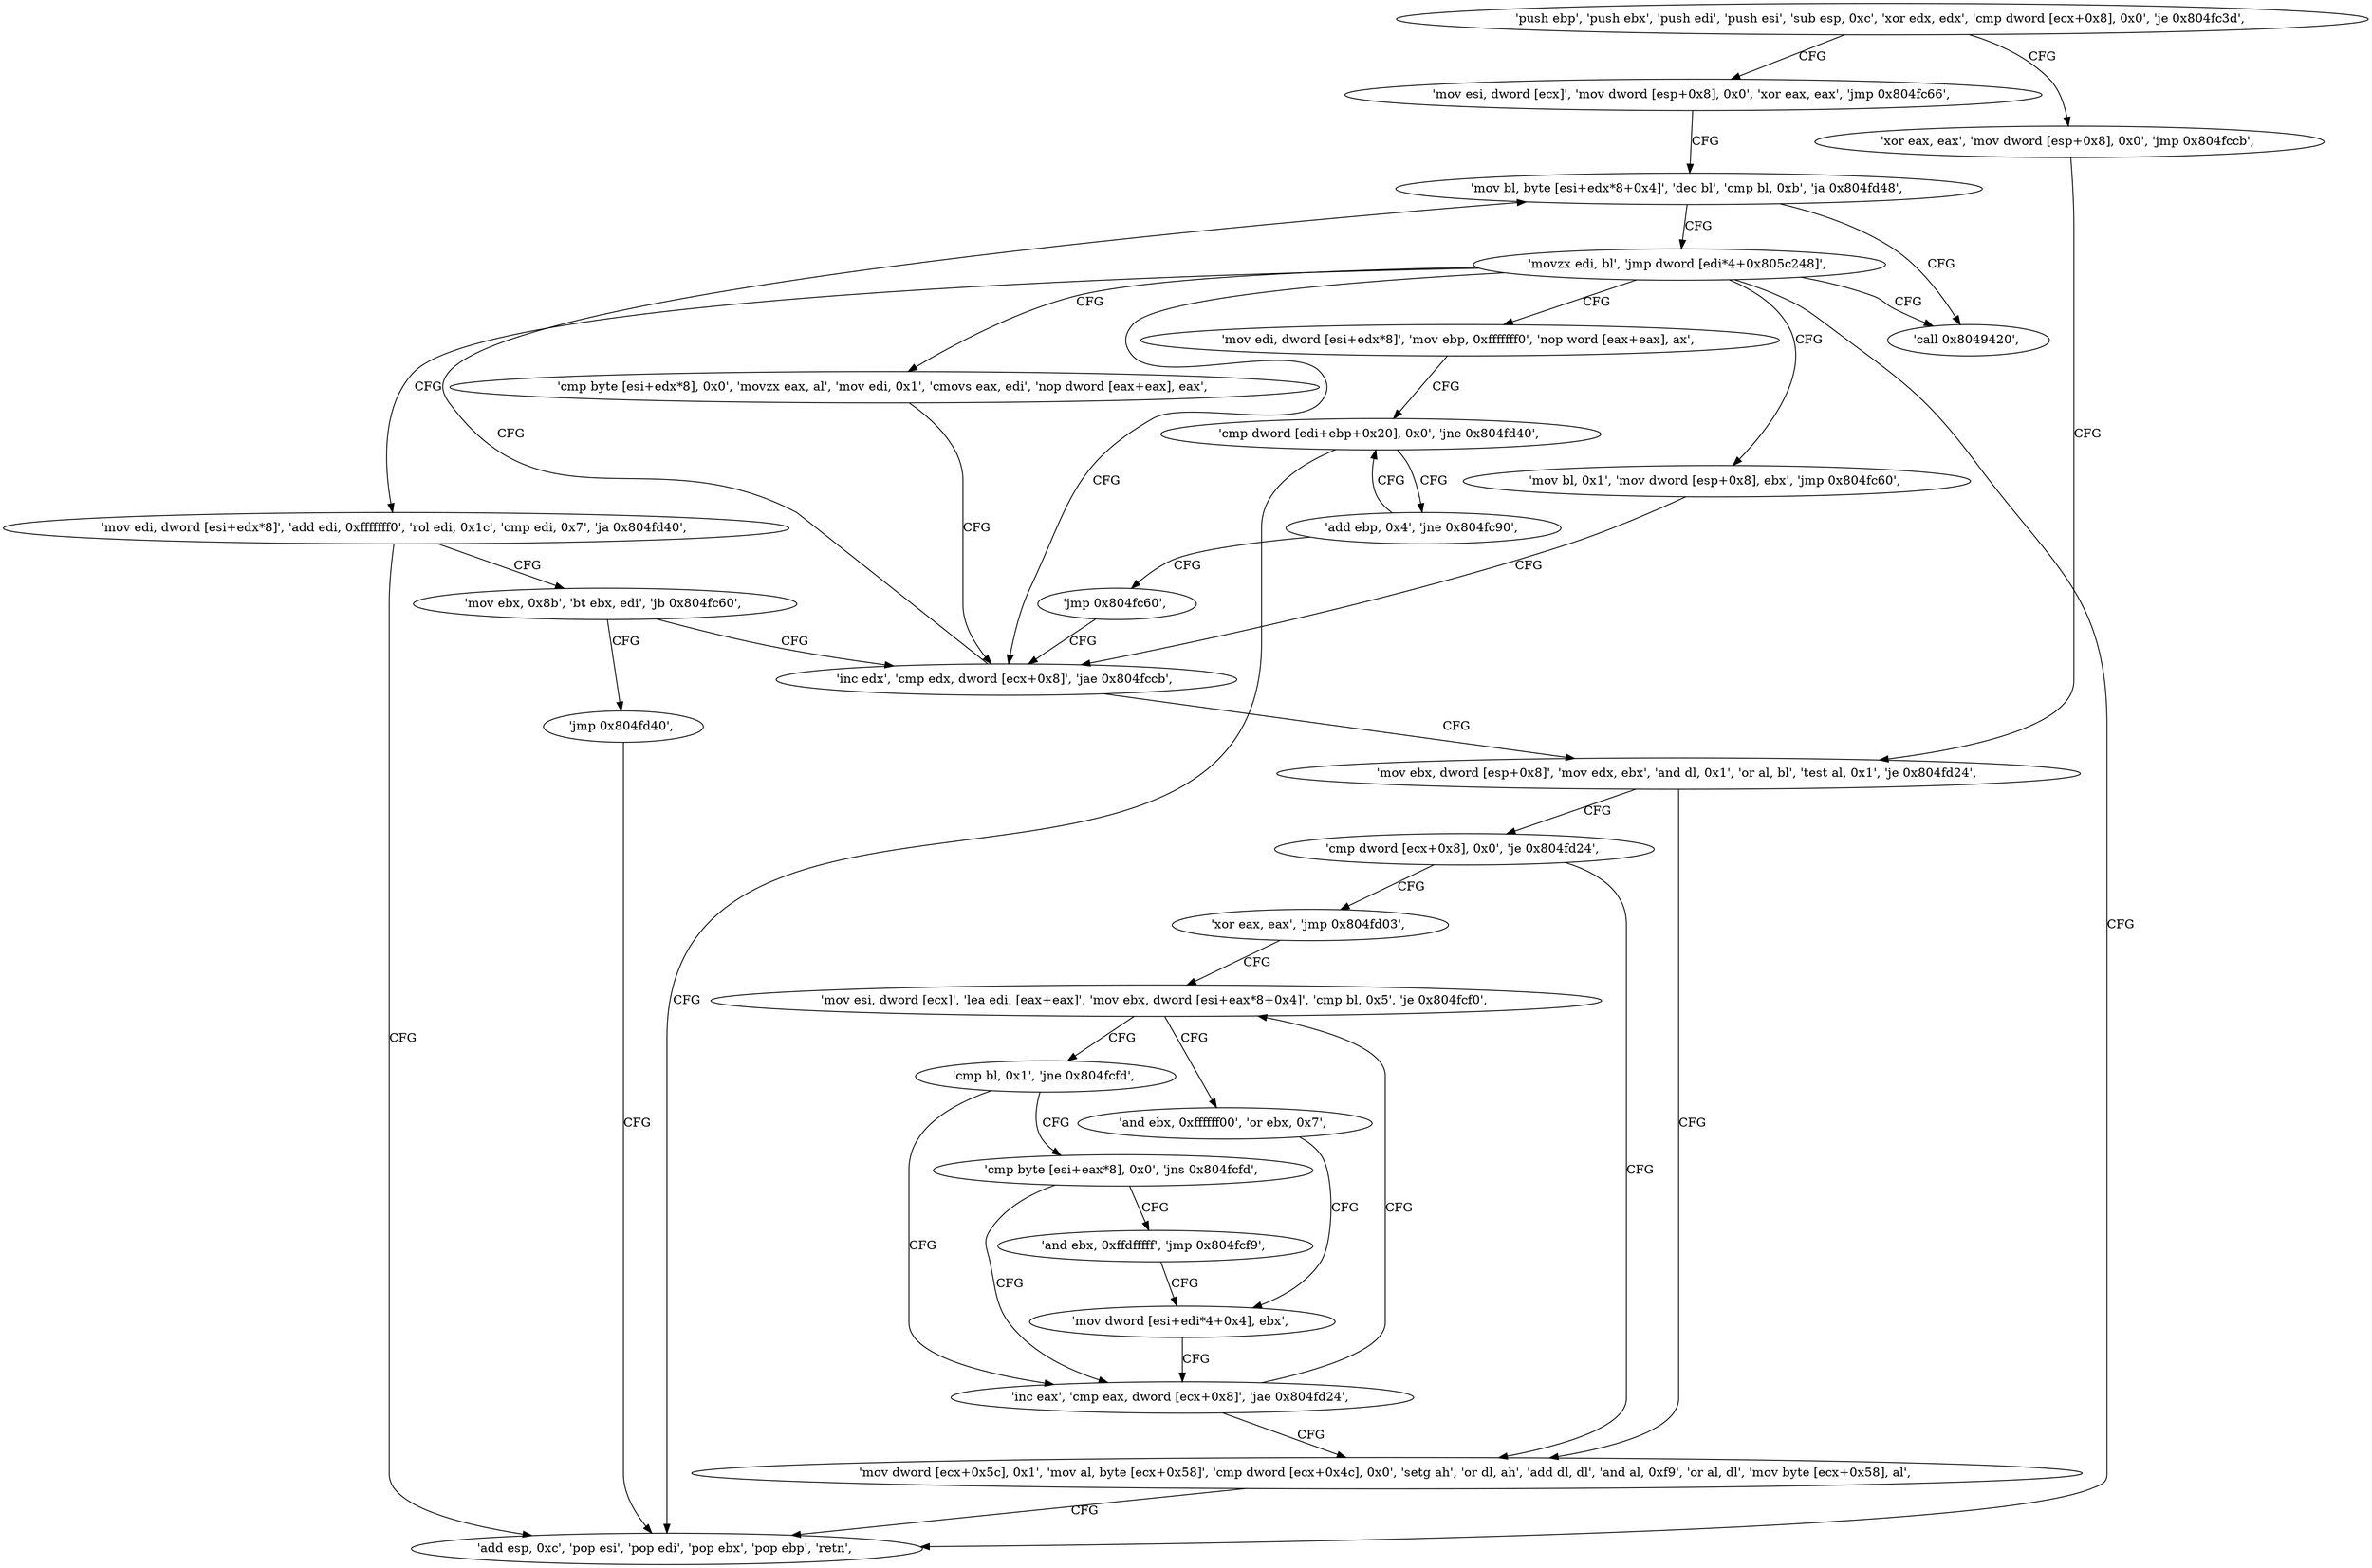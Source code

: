 digraph "func" {
"134544416" [label = "'push ebp', 'push ebx', 'push edi', 'push esi', 'sub esp, 0xc', 'xor edx, edx', 'cmp dword [ecx+0x8], 0x0', 'je 0x804fc3d', " ]
"134544445" [label = "'xor eax, eax', 'mov dword [esp+0x8], 0x0', 'jmp 0x804fccb', " ]
"134544431" [label = "'mov esi, dword [ecx]', 'mov dword [esp+0x8], 0x0', 'xor eax, eax', 'jmp 0x804fc66', " ]
"134544587" [label = "'mov ebx, dword [esp+0x8]', 'mov edx, ebx', 'and dl, 0x1', 'or al, bl', 'test al, 0x1', 'je 0x804fd24', " ]
"134544486" [label = "'mov bl, byte [esi+edx*8+0x4]', 'dec bl', 'cmp bl, 0xb', 'ja 0x804fd48', " ]
"134544676" [label = "'mov dword [ecx+0x5c], 0x1', 'mov al, byte [ecx+0x58]', 'cmp dword [ecx+0x4c], 0x0', 'setg ah', 'or dl, ah', 'add dl, dl', 'and al, 0xf9', 'or al, dl', 'mov byte [ecx+0x58], al', " ]
"134544602" [label = "'cmp dword [ecx+0x8], 0x0', 'je 0x804fd24', " ]
"134544712" [label = "'call 0x8049420', " ]
"134544501" [label = "'movzx edi, bl', 'jmp dword [edi*4+0x805c248]', " ]
"134544704" [label = "'add esp, 0xc', 'pop esi', 'pop edi', 'pop ebx', 'pop ebp', 'retn', " ]
"134544608" [label = "'xor eax, eax', 'jmp 0x804fd03', " ]
"134544460" [label = "'cmp byte [esi+edx*8], 0x0', 'movzx eax, al', 'mov edi, 0x1', 'cmovs eax, edi', 'nop dword [eax+eax], eax', " ]
"134544480" [label = "'inc edx', 'cmp edx, dword [ecx+0x8]', 'jae 0x804fccb', " ]
"134544511" [label = "'mov edi, dword [esi+edx*8]', 'mov ebp, 0xfffffff0', 'nop word [eax+eax], ax', " ]
"134544546" [label = "'mov edi, dword [esi+edx*8]', 'add edi, 0xfffffff0', 'rol edi, 0x1c', 'cmp edi, 0x7', 'ja 0x804fd40', " ]
"134544579" [label = "'mov bl, 0x1', 'mov dword [esp+0x8], ebx', 'jmp 0x804fc60', " ]
"134544643" [label = "'mov esi, dword [ecx]', 'lea edi, [eax+eax]', 'mov ebx, dword [esi+eax*8+0x4]', 'cmp bl, 0x5', 'je 0x804fcf0', " ]
"134544528" [label = "'cmp dword [edi+ebp+0x20], 0x0', 'jne 0x804fd40', " ]
"134544564" [label = "'mov ebx, 0x8b', 'bt ebx, edi', 'jb 0x804fc60', " ]
"134544624" [label = "'and ebx, 0xffffff00', 'or ebx, 0x7', " ]
"134544657" [label = "'cmp bl, 0x1', 'jne 0x804fcfd', " ]
"134544539" [label = "'add ebp, 0x4', 'jne 0x804fc90', " ]
"134544544" [label = "'jmp 0x804fc60', " ]
"134544574" [label = "'jmp 0x804fd40', " ]
"134544633" [label = "'mov dword [esi+edi*4+0x4], ebx', " ]
"134544637" [label = "'inc eax', 'cmp eax, dword [ecx+0x8]', 'jae 0x804fd24', " ]
"134544662" [label = "'cmp byte [esi+eax*8], 0x0', 'jns 0x804fcfd', " ]
"134544668" [label = "'and ebx, 0xffdfffff', 'jmp 0x804fcf9', " ]
"134544416" -> "134544445" [ label = "CFG" ]
"134544416" -> "134544431" [ label = "CFG" ]
"134544445" -> "134544587" [ label = "CFG" ]
"134544431" -> "134544486" [ label = "CFG" ]
"134544587" -> "134544676" [ label = "CFG" ]
"134544587" -> "134544602" [ label = "CFG" ]
"134544486" -> "134544712" [ label = "CFG" ]
"134544486" -> "134544501" [ label = "CFG" ]
"134544676" -> "134544704" [ label = "CFG" ]
"134544602" -> "134544676" [ label = "CFG" ]
"134544602" -> "134544608" [ label = "CFG" ]
"134544501" -> "134544460" [ label = "CFG" ]
"134544501" -> "134544480" [ label = "CFG" ]
"134544501" -> "134544511" [ label = "CFG" ]
"134544501" -> "134544546" [ label = "CFG" ]
"134544501" -> "134544579" [ label = "CFG" ]
"134544501" -> "134544704" [ label = "CFG" ]
"134544501" -> "134544712" [ label = "CFG" ]
"134544608" -> "134544643" [ label = "CFG" ]
"134544460" -> "134544480" [ label = "CFG" ]
"134544480" -> "134544587" [ label = "CFG" ]
"134544480" -> "134544486" [ label = "CFG" ]
"134544511" -> "134544528" [ label = "CFG" ]
"134544546" -> "134544704" [ label = "CFG" ]
"134544546" -> "134544564" [ label = "CFG" ]
"134544579" -> "134544480" [ label = "CFG" ]
"134544643" -> "134544624" [ label = "CFG" ]
"134544643" -> "134544657" [ label = "CFG" ]
"134544528" -> "134544704" [ label = "CFG" ]
"134544528" -> "134544539" [ label = "CFG" ]
"134544564" -> "134544480" [ label = "CFG" ]
"134544564" -> "134544574" [ label = "CFG" ]
"134544624" -> "134544633" [ label = "CFG" ]
"134544657" -> "134544637" [ label = "CFG" ]
"134544657" -> "134544662" [ label = "CFG" ]
"134544539" -> "134544528" [ label = "CFG" ]
"134544539" -> "134544544" [ label = "CFG" ]
"134544544" -> "134544480" [ label = "CFG" ]
"134544574" -> "134544704" [ label = "CFG" ]
"134544633" -> "134544637" [ label = "CFG" ]
"134544637" -> "134544676" [ label = "CFG" ]
"134544637" -> "134544643" [ label = "CFG" ]
"134544662" -> "134544637" [ label = "CFG" ]
"134544662" -> "134544668" [ label = "CFG" ]
"134544668" -> "134544633" [ label = "CFG" ]
}
